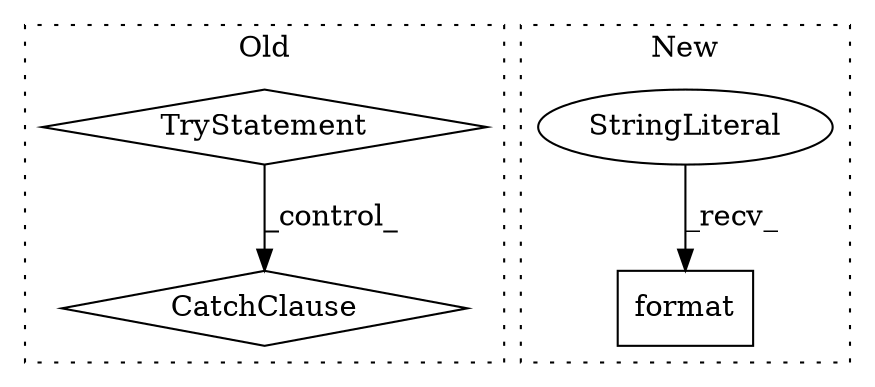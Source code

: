 digraph G {
subgraph cluster0 {
1 [label="TryStatement" a="54" s="4993" l="4" shape="diamond"];
4 [label="CatchClause" a="12" s="5077,5101" l="13,2" shape="diamond"];
label = "Old";
style="dotted";
}
subgraph cluster1 {
2 [label="format" a="32" s="5079,5090" l="7,1" shape="box"];
3 [label="StringLiteral" a="45" s="5072" l="6" shape="ellipse"];
label = "New";
style="dotted";
}
1 -> 4 [label="_control_"];
3 -> 2 [label="_recv_"];
}